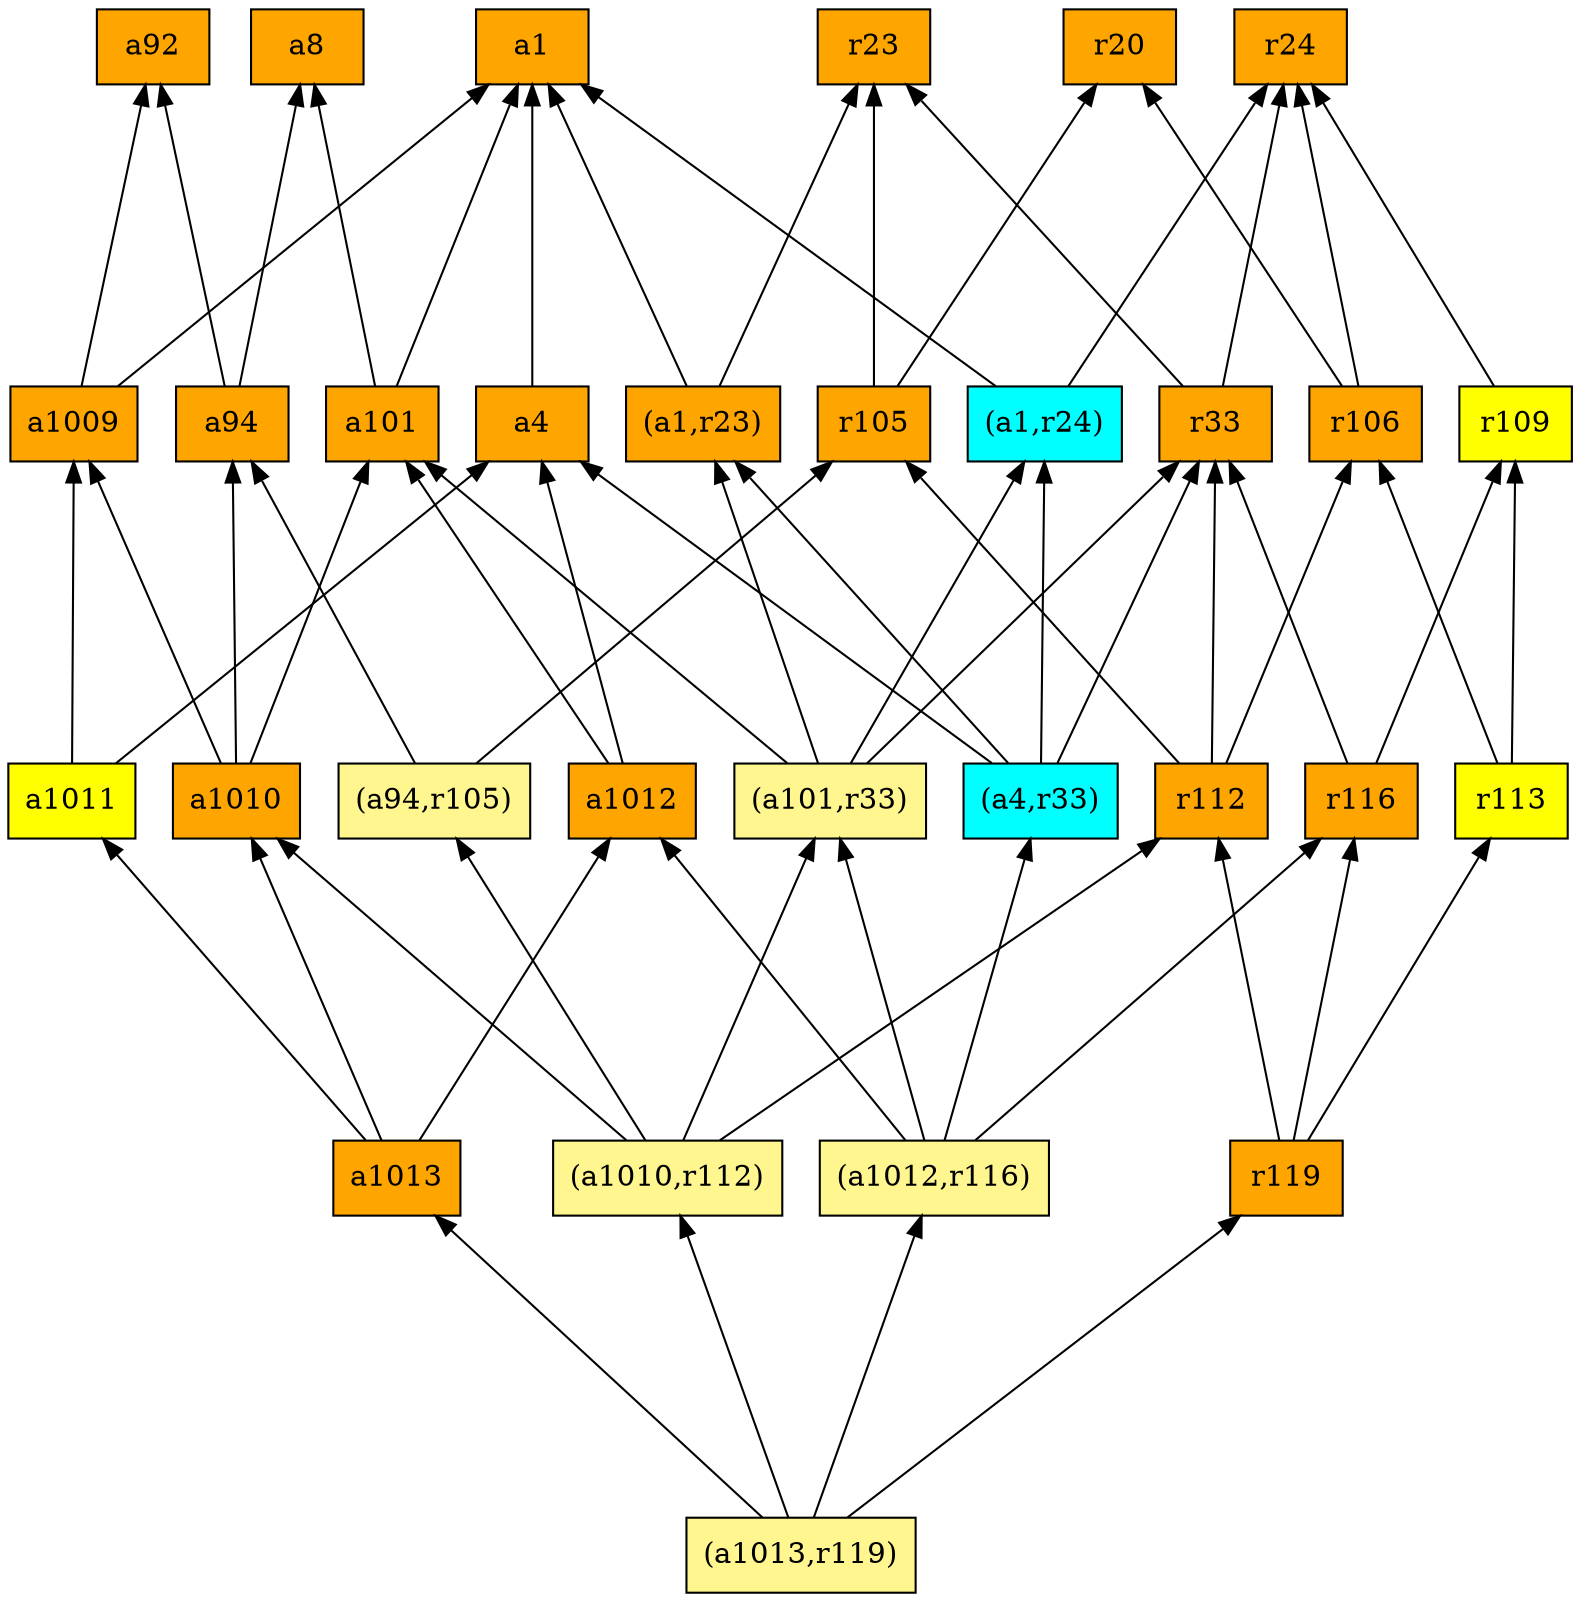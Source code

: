 digraph G {
rankdir=BT;ranksep="2.0";
"a1009" [shape=record,fillcolor=orange,style=filled,label="{a1009}"];
"a92" [shape=record,fillcolor=orange,style=filled,label="{a92}"];
"r106" [shape=record,fillcolor=orange,style=filled,label="{r106}"];
"a8" [shape=record,fillcolor=orange,style=filled,label="{a8}"];
"(a4,r33)" [shape=record,fillcolor=cyan,style=filled,label="{(a4,r33)}"];
"a1011" [shape=record,fillcolor=yellow,style=filled,label="{a1011}"];
"(a1012,r116)" [shape=record,fillcolor=khaki1,style=filled,label="{(a1012,r116)}"];
"(a1010,r112)" [shape=record,fillcolor=khaki1,style=filled,label="{(a1010,r112)}"];
"r105" [shape=record,fillcolor=orange,style=filled,label="{r105}"];
"(a1013,r119)" [shape=record,fillcolor=khaki1,style=filled,label="{(a1013,r119)}"];
"r113" [shape=record,fillcolor=yellow,style=filled,label="{r113}"];
"r119" [shape=record,fillcolor=orange,style=filled,label="{r119}"];
"a101" [shape=record,fillcolor=orange,style=filled,label="{a101}"];
"(a94,r105)" [shape=record,fillcolor=khaki1,style=filled,label="{(a94,r105)}"];
"a1010" [shape=record,fillcolor=orange,style=filled,label="{a1010}"];
"r116" [shape=record,fillcolor=orange,style=filled,label="{r116}"];
"a1" [shape=record,fillcolor=orange,style=filled,label="{a1}"];
"(a1,r23)" [shape=record,fillcolor=orange,style=filled,label="{(a1,r23)}"];
"(a1,r24)" [shape=record,fillcolor=cyan,style=filled,label="{(a1,r24)}"];
"a4" [shape=record,fillcolor=orange,style=filled,label="{a4}"];
"r24" [shape=record,fillcolor=orange,style=filled,label="{r24}"];
"r23" [shape=record,fillcolor=orange,style=filled,label="{r23}"];
"r33" [shape=record,fillcolor=orange,style=filled,label="{r33}"];
"(a101,r33)" [shape=record,fillcolor=khaki1,style=filled,label="{(a101,r33)}"];
"r20" [shape=record,fillcolor=orange,style=filled,label="{r20}"];
"a1012" [shape=record,fillcolor=orange,style=filled,label="{a1012}"];
"r109" [shape=record,fillcolor=yellow,style=filled,label="{r109}"];
"a1013" [shape=record,fillcolor=orange,style=filled,label="{a1013}"];
"a94" [shape=record,fillcolor=orange,style=filled,label="{a94}"];
"r112" [shape=record,fillcolor=orange,style=filled,label="{r112}"];
"a1009" -> "a1"
"a1009" -> "a92"
"r106" -> "r20"
"r106" -> "r24"
"(a4,r33)" -> "a4"
"(a4,r33)" -> "(a1,r23)"
"(a4,r33)" -> "(a1,r24)"
"(a4,r33)" -> "r33"
"a1011" -> "a1009"
"a1011" -> "a4"
"(a1012,r116)" -> "r116"
"(a1012,r116)" -> "(a4,r33)"
"(a1012,r116)" -> "(a101,r33)"
"(a1012,r116)" -> "a1012"
"(a1010,r112)" -> "(a101,r33)"
"(a1010,r112)" -> "r112"
"(a1010,r112)" -> "(a94,r105)"
"(a1010,r112)" -> "a1010"
"r105" -> "r20"
"r105" -> "r23"
"(a1013,r119)" -> "(a1012,r116)"
"(a1013,r119)" -> "(a1010,r112)"
"(a1013,r119)" -> "r119"
"(a1013,r119)" -> "a1013"
"r113" -> "r106"
"r113" -> "r109"
"r119" -> "r116"
"r119" -> "r113"
"r119" -> "r112"
"a101" -> "a1"
"a101" -> "a8"
"(a94,r105)" -> "r105"
"(a94,r105)" -> "a94"
"a1010" -> "a1009"
"a1010" -> "a94"
"a1010" -> "a101"
"r116" -> "r109"
"r116" -> "r33"
"(a1,r23)" -> "a1"
"(a1,r23)" -> "r23"
"(a1,r24)" -> "a1"
"(a1,r24)" -> "r24"
"a4" -> "a1"
"r33" -> "r24"
"r33" -> "r23"
"(a101,r33)" -> "(a1,r24)"
"(a101,r33)" -> "(a1,r23)"
"(a101,r33)" -> "a101"
"(a101,r33)" -> "r33"
"a1012" -> "a4"
"a1012" -> "a101"
"r109" -> "r24"
"a1013" -> "a1011"
"a1013" -> "a1012"
"a1013" -> "a1010"
"a94" -> "a92"
"a94" -> "a8"
"r112" -> "r106"
"r112" -> "r105"
"r112" -> "r33"
}